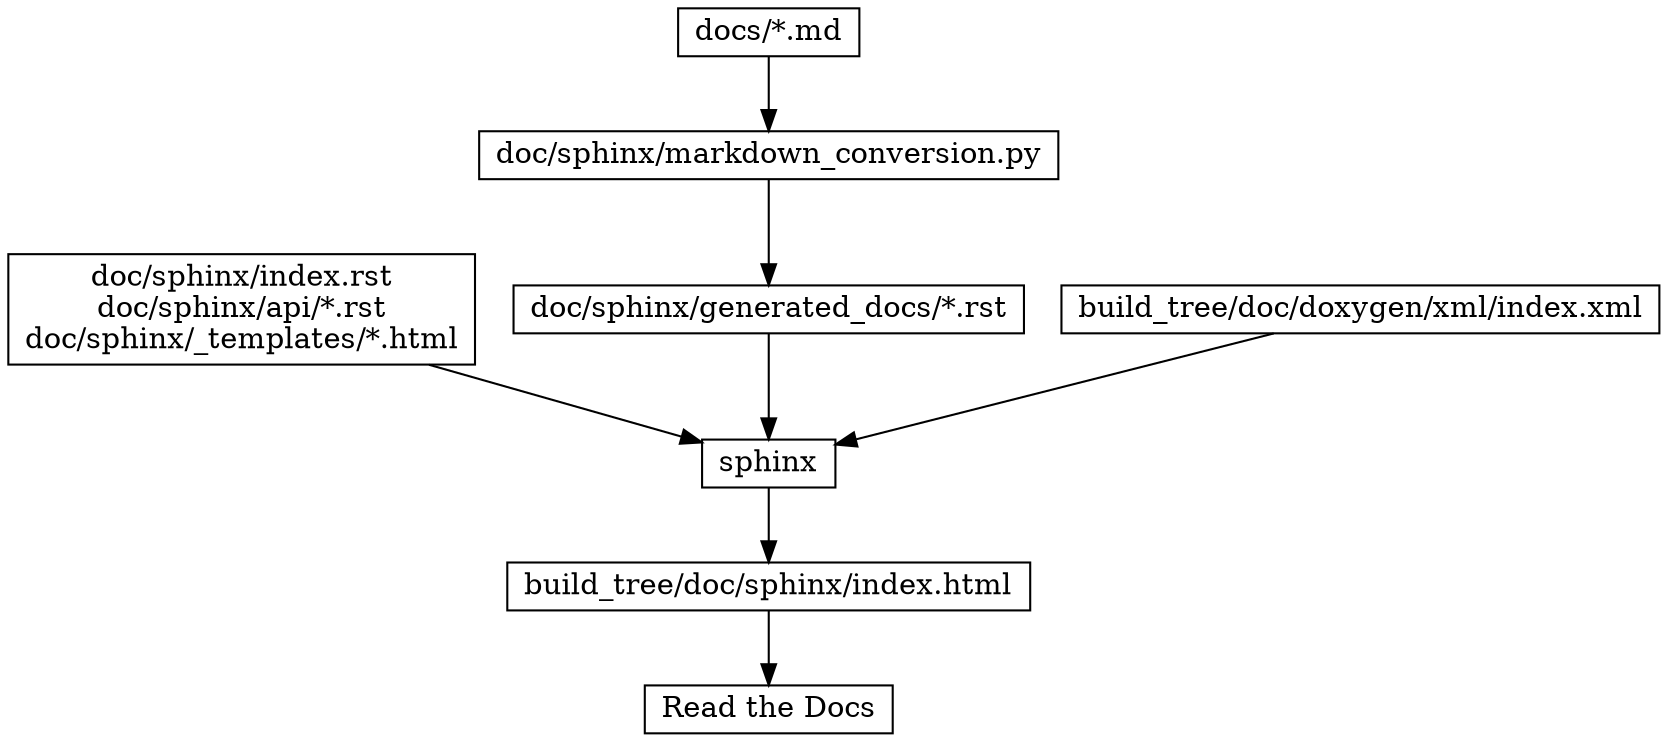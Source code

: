 digraph doxygen_flow {
    rankdir = "TB"
    node [fontsize = 14, shape = box, height = 0.25]
    edge [fontsize = 14]

    "sphinx"

    "source_rst" [label = "doc/sphinx/index.rst\ndoc/sphinx/api/*.rst\ndoc/sphinx/_templates/*.html"]
    "source_rst" -> "sphinx"

    "docs_md" [label = "docs/*.md"]
    "markdown_conversion_py" [label = "doc/sphinx/markdown_conversion.py"]
    "generated_rst" [label = "doc/sphinx/generated_docs/*.rst"]
    "docs_md" -> "markdown_conversion_py" -> "generated_rst"
    "generated_rst" -> "sphinx"

    "index.xml" [label = "build_tree/doc/doxygen/xml/index.xml"]
    "index.xml" -> "sphinx"

    "sphinx_output" [label = "build_tree/doc/sphinx/index.html"]
    "sphinx" -> "sphinx_output"

    "read_the_docs" [label = "Read the Docs"]
    "sphinx_output" -> "read_the_docs"
}

